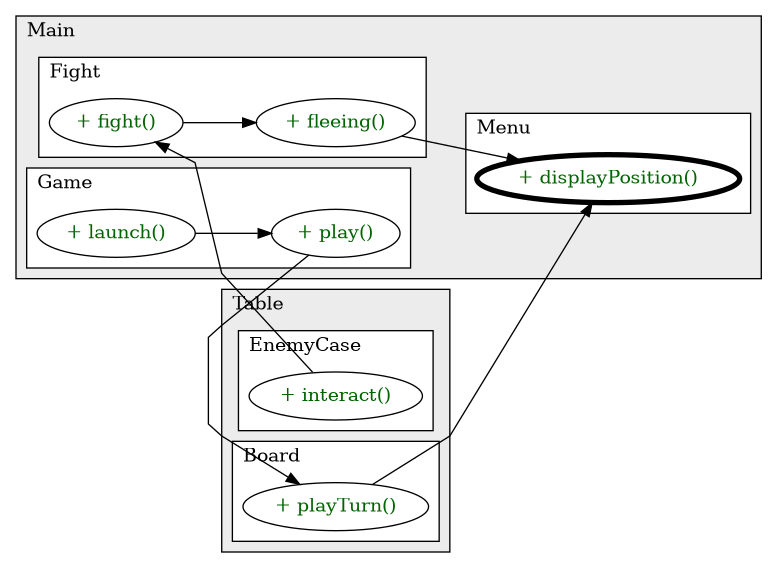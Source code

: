 @startuml

/' diagram meta data start
config=CallConfiguration;
{
  "rootMethod": "Main.Menu#displayPosition(int)",
  "projectClassification": {
    "searchMode": "OpenProject", // OpenProject, AllProjects
    "includedProjects": "",
    "pathEndKeywords": "*.impl",
    "isClientPath": "",
    "isClientName": "",
    "isTestPath": "",
    "isTestName": "",
    "isMappingPath": "",
    "isMappingName": "",
    "isDataAccessPath": "",
    "isDataAccessName": "",
    "isDataStructurePath": "",
    "isDataStructureName": "",
    "isInterfaceStructuresPath": "",
    "isInterfaceStructuresName": "",
    "isEntryPointPath": "",
    "isEntryPointName": "",
    "treatFinalFieldsAsMandatory": false
  },
  "graphRestriction": {
    "classPackageExcludeFilter": "",
    "classPackageIncludeFilter": "",
    "classNameExcludeFilter": "",
    "classNameIncludeFilter": "",
    "methodNameExcludeFilter": "",
    "methodNameIncludeFilter": "",
    "removeByInheritance": "", // inheritance/annotation based filtering is done in a second step
    "removeByAnnotation": "",
    "removeByClassPackage": "", // cleanup the graph after inheritance/annotation based filtering is done
    "removeByClassName": "",
    "cutMappings": false,
    "cutEnum": true,
    "cutTests": true,
    "cutClient": true,
    "cutDataAccess": true,
    "cutInterfaceStructures": true,
    "cutDataStructures": true,
    "cutGetterAndSetter": true,
    "cutConstructors": true
  },
  "graphTraversal": {
    "forwardDepth": 3,
    "backwardDepth": 3,
    "classPackageExcludeFilter": "",
    "classPackageIncludeFilter": "",
    "classNameExcludeFilter": "",
    "classNameIncludeFilter": "",
    "methodNameExcludeFilter": "",
    "methodNameIncludeFilter": "",
    "hideMappings": false,
    "hideDataStructures": false,
    "hidePrivateMethods": true,
    "hideInterfaceCalls": true, // indirection: implementation -> interface (is hidden) -> implementation
    "onlyShowApplicationEntryPoints": false, // root node is included
    "useMethodCallsForStructureDiagram": "ForwardOnly" // ForwardOnly, BothDirections, No
  },
  "details": {
    "aggregation": "GroupByClass", // ByClass, GroupByClass, None
    "showMethodParametersTypes": false,
    "showMethodParametersNames": false,
    "showMethodReturnType": false,
    "showPackageLevels": 2,
    "showCallOrder": false,
    "edgeMode": "MethodsOnly", // TypesOnly, MethodsOnly, TypesAndMethods, MethodsAndDirectTypeUsage
    "showDetailedClassStructure": false
  },
  "rootClass": "Main.Menu",
  "extensionCallbackMethod": "" // qualified.class.name#methodName - signature: public static String method(String)
}
diagram meta data end '/



digraph g {
    rankdir="LR"
    splines=polyline
    

'nodes 
subgraph cluster_2390489 { 
   	label=Main
	labeljust=l
	fillcolor="#ececec"
	style=filled
   
   subgraph cluster_1356371867 { 
   	label=Fight
	labeljust=l
	fillcolor=white
	style=filled
   
   Fight2390489XXXfight1248833946[
	label="+ fight()"
	style=filled
	fillcolor=white
	tooltip="Fight

null"
	fontcolor=darkgreen
];

Fight2390489XXXfleeing1056078198[
	label="+ fleeing()"
	style=filled
	fillcolor=white
	tooltip="Fight

null"
	fontcolor=darkgreen
];
} 

subgraph cluster_1706344199 { 
   	label=Game
	labeljust=l
	fillcolor=white
	style=filled
   
   Game2390489XXXlaunch0[
	label="+ launch()"
	style=filled
	fillcolor=white
	tooltip="Game

&#10;  Launch methods defines the GameState (Enum) steps which define more precisely the proceedings&#10; &#10;  @throws PlayerOutOfBoundsException Sends an exception if the character overtake the table boarder&#10; "
	fontcolor=darkgreen
];

Game2390489XXXplay0[
	label="+ play()"
	style=filled
	fillcolor=white
	tooltip="Game

&#10;  Play method manages the turns during the game, it changes the GameState to Victory or Defeat according to position and health of the player&#10; &#10;  @throws PlayerOutOfBoundsException Sends an exception if the character overtake the table boarder&#10; "
	fontcolor=darkgreen
];
} 

subgraph cluster_1706526836 { 
   	label=Menu
	labeljust=l
	fillcolor=white
	style=filled
   
   Menu2390489XXXdisplayPosition104431[
	label="+ displayPosition()"
	style=filled
	fillcolor=white
	tooltip="Menu

null"
	penwidth=4
	fontcolor=darkgreen
];
} 
} 

subgraph cluster_80563118 { 
   	label=Table
	labeljust=l
	fillcolor="#ececec"
	style=filled
   
   subgraph cluster_2053191800 { 
   	label=EnemyCase
	labeljust=l
	fillcolor=white
	style=filled
   
   EnemyCase80563118XXXinteract1056078198[
	label="+ interact()"
	style=filled
	fillcolor=white
	tooltip="EnemyCase

null"
	fontcolor=darkgreen
];
} 

subgraph cluster_825900166 { 
   	label=Board
	labeljust=l
	fillcolor=white
	style=filled
   
   Board80563118XXXplayTurn1056078198[
	label="+ playTurn()"
	style=filled
	fillcolor=white
	tooltip="Board

null"
	fontcolor=darkgreen
];
} 
} 

'edges    
Board80563118XXXplayTurn1056078198 -> Menu2390489XXXdisplayPosition104431;
EnemyCase80563118XXXinteract1056078198 -> Fight2390489XXXfight1248833946;
Fight2390489XXXfight1248833946 -> Fight2390489XXXfleeing1056078198;
Fight2390489XXXfleeing1056078198 -> Menu2390489XXXdisplayPosition104431;
Game2390489XXXlaunch0 -> Game2390489XXXplay0;
Game2390489XXXplay0 -> Board80563118XXXplayTurn1056078198;
    
}
@enduml